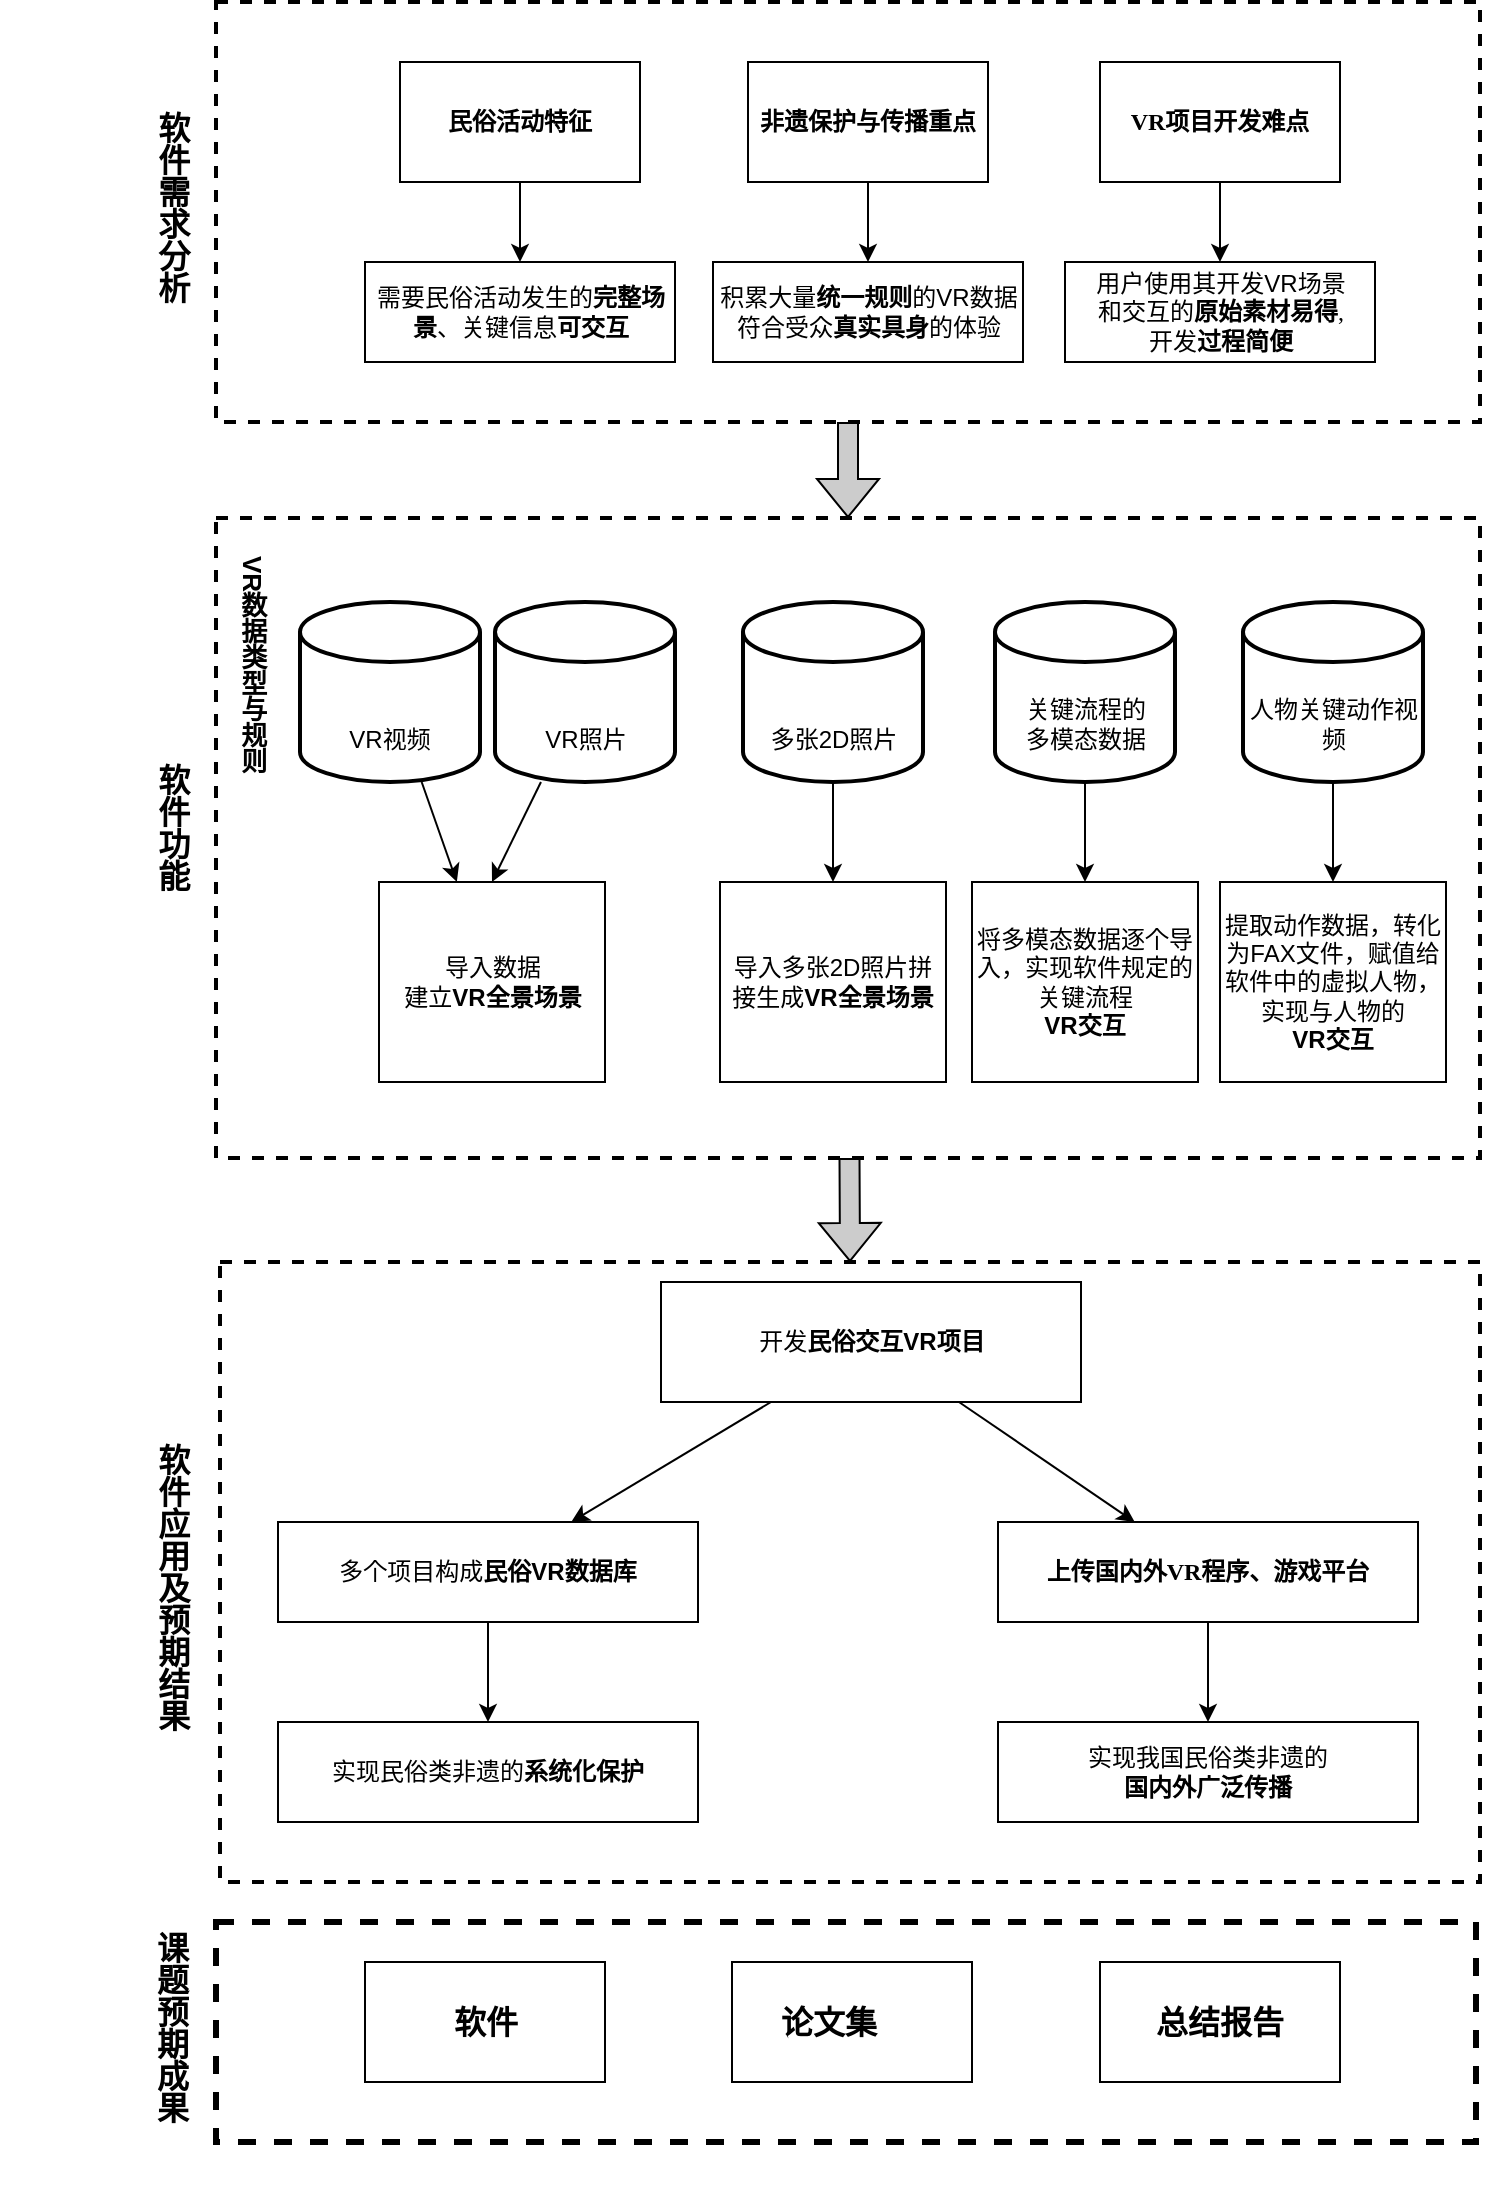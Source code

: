 <mxfile version="24.2.5" type="github">
  <diagram name="第 1 页" id="BCKMfQlJzn4PIQiLTIYb">
    <mxGraphModel dx="525" dy="287" grid="1" gridSize="10" guides="1" tooltips="1" connect="1" arrows="1" fold="1" page="1" pageScale="1" pageWidth="827" pageHeight="1169" math="0" shadow="0">
      <root>
        <mxCell id="0" />
        <mxCell id="1" parent="0" />
        <mxCell id="slsSjF4ftb8z7jjaeHYQ-51" value="" style="rounded=0;whiteSpace=wrap;html=1;fillColor=none;dashed=1;strokeWidth=2;movable=1;resizable=1;rotatable=1;deletable=1;editable=1;locked=0;connectable=1;container=0;" parent="1" vertex="1">
          <mxGeometry x="148" y="338" width="632" height="320" as="geometry" />
        </mxCell>
        <mxCell id="slsSjF4ftb8z7jjaeHYQ-87" value="" style="rounded=0;whiteSpace=wrap;html=1;fillColor=none;dashed=1;strokeWidth=3;" parent="1" vertex="1">
          <mxGeometry x="148" y="1040" width="630" height="110" as="geometry" />
        </mxCell>
        <mxCell id="slsSjF4ftb8z7jjaeHYQ-50" value="" style="rounded=0;whiteSpace=wrap;html=1;fillColor=none;dashed=1;strokeWidth=2;" parent="1" vertex="1">
          <mxGeometry x="148" y="80" width="632" height="210" as="geometry" />
        </mxCell>
        <mxCell id="slsSjF4ftb8z7jjaeHYQ-44" style="edgeStyle=none;rounded=0;orthogonalLoop=1;jettySize=auto;html=1;entryX=0.5;entryY=0;entryDx=0;entryDy=0;" parent="1" source="slsSjF4ftb8z7jjaeHYQ-3" target="slsSjF4ftb8z7jjaeHYQ-5" edge="1">
          <mxGeometry relative="1" as="geometry" />
        </mxCell>
        <mxCell id="slsSjF4ftb8z7jjaeHYQ-3" value="&lt;p class=&quot;MsoNormal&quot;&gt;&lt;b&gt;&lt;span style=&quot;font-family:宋体;mso-ascii-font-family:Calibri;&lt;br/&gt;mso-ascii-theme-font:minor-latin;mso-fareast-theme-font:minor-fareast;&lt;br/&gt;mso-hansi-font-family:Calibri;mso-hansi-theme-font:minor-latin&quot;&gt;民俗活动特征&lt;/span&gt;&lt;span lang=&quot;EN-US&quot;&gt;&lt;/span&gt;&lt;/b&gt;&lt;/p&gt;" style="rounded=0;whiteSpace=wrap;html=1;" parent="1" vertex="1">
          <mxGeometry x="240" y="110" width="120" height="60" as="geometry" />
        </mxCell>
        <mxCell id="slsSjF4ftb8z7jjaeHYQ-5" value="&lt;p class=&quot;MsoNormal&quot;&gt;&lt;span style=&quot;font-family: 宋体;&quot;&gt;需要民俗活动发生的&lt;b&gt;完整场景&lt;/b&gt;、关键信息&lt;b&gt;可交互&lt;/b&gt;&lt;/span&gt;&lt;b&gt;&lt;span lang=&quot;EN-US&quot;&gt;&lt;/span&gt;&lt;/b&gt;&lt;/p&gt;" style="rounded=0;whiteSpace=wrap;html=1;" parent="1" vertex="1">
          <mxGeometry x="222.5" y="210" width="155" height="50" as="geometry" />
        </mxCell>
        <mxCell id="slsSjF4ftb8z7jjaeHYQ-47" value="" style="edgeStyle=none;rounded=0;orthogonalLoop=1;jettySize=auto;html=1;" parent="1" source="slsSjF4ftb8z7jjaeHYQ-14" target="slsSjF4ftb8z7jjaeHYQ-15" edge="1">
          <mxGeometry relative="1" as="geometry" />
        </mxCell>
        <mxCell id="slsSjF4ftb8z7jjaeHYQ-14" value="&lt;p class=&quot;MsoNormal&quot;&gt;&lt;b&gt;&lt;span style=&quot;font-family:宋体;mso-ascii-font-family:Calibri;&lt;br/&gt;mso-ascii-theme-font:minor-latin;mso-fareast-theme-font:minor-fareast;&lt;br/&gt;mso-hansi-font-family:Calibri;mso-hansi-theme-font:minor-latin&quot;&gt;非遗保护与传播重点&lt;/span&gt;&lt;span lang=&quot;EN-US&quot;&gt;&lt;/span&gt;&lt;/b&gt;&lt;/p&gt;" style="rounded=0;whiteSpace=wrap;html=1;" parent="1" vertex="1">
          <mxGeometry x="414" y="110" width="120" height="60" as="geometry" />
        </mxCell>
        <mxCell id="slsSjF4ftb8z7jjaeHYQ-15" value="&lt;p class=&quot;MsoNormal&quot;&gt;&lt;span style=&quot;font-family: 宋体;&quot;&gt;积累大量&lt;b&gt;统一规则&lt;/b&gt;的&lt;/span&gt;&lt;span style=&quot;&quot; lang=&quot;EN-US&quot;&gt;VR&lt;/span&gt;&lt;span style=&quot;font-family: 宋体;&quot;&gt;数据&lt;/span&gt;&lt;span style=&quot;font-family: 宋体; background-color: initial;&quot;&gt;符合受众&lt;/span&gt;&lt;b style=&quot;font-family: 宋体; background-color: initial;&quot;&gt;真实具身&lt;/b&gt;&lt;span style=&quot;font-family: 宋体; background-color: initial;&quot;&gt;的体验&lt;/span&gt;&lt;/p&gt;&lt;p class=&quot;MsoNormal&quot;&gt;&lt;b&gt;&lt;span lang=&quot;EN-US&quot;&gt;&lt;/span&gt;&lt;/b&gt;&lt;/p&gt;" style="rounded=0;whiteSpace=wrap;html=1;" parent="1" vertex="1">
          <mxGeometry x="396.5" y="210" width="155" height="50" as="geometry" />
        </mxCell>
        <mxCell id="slsSjF4ftb8z7jjaeHYQ-46" style="edgeStyle=none;rounded=0;orthogonalLoop=1;jettySize=auto;html=1;entryX=0.5;entryY=0;entryDx=0;entryDy=0;" parent="1" target="slsSjF4ftb8z7jjaeHYQ-18" edge="1">
          <mxGeometry relative="1" as="geometry">
            <mxPoint x="650" y="170" as="sourcePoint" />
          </mxGeometry>
        </mxCell>
        <mxCell id="slsSjF4ftb8z7jjaeHYQ-18" value="&lt;p class=&quot;MsoNormal&quot;&gt;&lt;span style=&quot;font-family: 宋体;&quot;&gt;用户使用其开发&lt;/span&gt;&lt;span style=&quot;&quot; lang=&quot;EN-US&quot;&gt;VR&lt;/span&gt;&lt;span style=&quot;font-family: 宋体;&quot;&gt;场景&lt;br&gt;和交互的&lt;b&gt;原始素材易得&lt;/b&gt;,&lt;br&gt;开发&lt;b&gt;过程简便&lt;/b&gt;&lt;/span&gt;&lt;/p&gt;" style="rounded=0;whiteSpace=wrap;html=1;" parent="1" vertex="1">
          <mxGeometry x="572.5" y="210" width="155" height="50" as="geometry" />
        </mxCell>
        <mxCell id="slsSjF4ftb8z7jjaeHYQ-53" style="edgeStyle=none;rounded=0;orthogonalLoop=1;jettySize=auto;html=1;entryX=0.5;entryY=0;entryDx=0;entryDy=0;shape=flexArrow;fillColor=#CCCCCC;" parent="1" source="slsSjF4ftb8z7jjaeHYQ-50" target="slsSjF4ftb8z7jjaeHYQ-51" edge="1">
          <mxGeometry relative="1" as="geometry" />
        </mxCell>
        <mxCell id="slsSjF4ftb8z7jjaeHYQ-59" style="edgeStyle=none;rounded=0;orthogonalLoop=1;jettySize=auto;html=1;entryX=0.5;entryY=0;entryDx=0;entryDy=0;shape=flexArrow;fillColor=#CCCCCC;" parent="1" source="slsSjF4ftb8z7jjaeHYQ-51" target="slsSjF4ftb8z7jjaeHYQ-56" edge="1">
          <mxGeometry relative="1" as="geometry" />
        </mxCell>
        <mxCell id="slsSjF4ftb8z7jjaeHYQ-58" value="" style="group" parent="1" vertex="1" connectable="0">
          <mxGeometry x="150" y="710" width="630" height="310" as="geometry" />
        </mxCell>
        <mxCell id="slsSjF4ftb8z7jjaeHYQ-56" value="" style="rounded=0;whiteSpace=wrap;html=1;fillColor=none;dashed=1;strokeWidth=2;" parent="slsSjF4ftb8z7jjaeHYQ-58" vertex="1">
          <mxGeometry width="630" height="310" as="geometry" />
        </mxCell>
        <mxCell id="slsSjF4ftb8z7jjaeHYQ-40" style="edgeStyle=none;rounded=0;orthogonalLoop=1;jettySize=auto;html=1;" parent="slsSjF4ftb8z7jjaeHYQ-58" source="slsSjF4ftb8z7jjaeHYQ-35" target="slsSjF4ftb8z7jjaeHYQ-36" edge="1">
          <mxGeometry relative="1" as="geometry" />
        </mxCell>
        <mxCell id="slsSjF4ftb8z7jjaeHYQ-41" style="edgeStyle=none;rounded=0;orthogonalLoop=1;jettySize=auto;html=1;" parent="slsSjF4ftb8z7jjaeHYQ-58" source="slsSjF4ftb8z7jjaeHYQ-35" target="slsSjF4ftb8z7jjaeHYQ-37" edge="1">
          <mxGeometry relative="1" as="geometry" />
        </mxCell>
        <mxCell id="slsSjF4ftb8z7jjaeHYQ-35" value="&lt;p class=&quot;MsoNormal&quot;&gt;&lt;span style=&quot;font-family:宋体;mso-ascii-font-family:Calibri;&lt;br/&gt;mso-ascii-theme-font:minor-latin;mso-fareast-theme-font:minor-fareast;&lt;br/&gt;mso-hansi-font-family:Calibri;mso-hansi-theme-font:minor-latin&quot;&gt;开发&lt;b&gt;民俗交互&lt;/b&gt;&lt;/span&gt;&lt;b&gt;&lt;span lang=&quot;EN-US&quot;&gt;VR&lt;/span&gt;&lt;/b&gt;&lt;b&gt;&lt;span style=&quot;font-family:宋体;mso-ascii-font-family:&lt;br/&gt;Calibri;mso-ascii-theme-font:minor-latin;mso-fareast-theme-font:minor-fareast;&lt;br/&gt;mso-hansi-font-family:Calibri;mso-hansi-theme-font:minor-latin&quot;&gt;项目&lt;/span&gt;&lt;/b&gt;&lt;span lang=&quot;EN-US&quot;&gt;&lt;/span&gt;&lt;/p&gt;" style="whiteSpace=wrap;html=1;" parent="slsSjF4ftb8z7jjaeHYQ-58" vertex="1">
          <mxGeometry x="220.5" y="10" width="210" height="60" as="geometry" />
        </mxCell>
        <mxCell id="slsSjF4ftb8z7jjaeHYQ-42" style="edgeStyle=none;rounded=0;orthogonalLoop=1;jettySize=auto;html=1;entryX=0.5;entryY=0;entryDx=0;entryDy=0;" parent="slsSjF4ftb8z7jjaeHYQ-58" source="slsSjF4ftb8z7jjaeHYQ-36" target="slsSjF4ftb8z7jjaeHYQ-38" edge="1">
          <mxGeometry relative="1" as="geometry" />
        </mxCell>
        <mxCell id="slsSjF4ftb8z7jjaeHYQ-36" value="&lt;p class=&quot;MsoNormal&quot;&gt;&lt;span style=&quot;font-family:宋体;mso-ascii-font-family:Calibri;&lt;br/&gt;mso-ascii-theme-font:minor-latin;mso-fareast-theme-font:minor-fareast;&lt;br/&gt;mso-hansi-font-family:Calibri;mso-hansi-theme-font:minor-latin&quot;&gt;多个项目构成&lt;b&gt;民俗&lt;/b&gt;&lt;/span&gt;&lt;b&gt;&lt;span lang=&quot;EN-US&quot;&gt;VR&lt;/span&gt;&lt;/b&gt;&lt;b&gt;&lt;span style=&quot;font-family:宋体;mso-ascii-font-family:&lt;br/&gt;Calibri;mso-ascii-theme-font:minor-latin;mso-fareast-theme-font:minor-fareast;&lt;br/&gt;mso-hansi-font-family:Calibri;mso-hansi-theme-font:minor-latin&quot;&gt;数据库&lt;/span&gt;&lt;/b&gt;&lt;span lang=&quot;EN-US&quot;&gt;&lt;/span&gt;&lt;/p&gt;" style="whiteSpace=wrap;html=1;" parent="slsSjF4ftb8z7jjaeHYQ-58" vertex="1">
          <mxGeometry x="29" y="130" width="210" height="50" as="geometry" />
        </mxCell>
        <mxCell id="slsSjF4ftb8z7jjaeHYQ-43" style="edgeStyle=none;rounded=0;orthogonalLoop=1;jettySize=auto;html=1;entryX=0.5;entryY=0;entryDx=0;entryDy=0;" parent="slsSjF4ftb8z7jjaeHYQ-58" source="slsSjF4ftb8z7jjaeHYQ-37" target="slsSjF4ftb8z7jjaeHYQ-39" edge="1">
          <mxGeometry relative="1" as="geometry" />
        </mxCell>
        <mxCell id="slsSjF4ftb8z7jjaeHYQ-37" value="&lt;p class=&quot;MsoNormal&quot;&gt;&lt;b&gt;&lt;span style=&quot;font-family:宋体;mso-ascii-font-family:Calibri;&lt;br/&gt;mso-ascii-theme-font:minor-latin;mso-fareast-theme-font:minor-fareast;&lt;br/&gt;mso-hansi-font-family:Calibri;mso-hansi-theme-font:minor-latin&quot;&gt;上传国内外&lt;/span&gt;&lt;/b&gt;&lt;b&gt;&lt;span style=&quot;font-family: &amp;quot;Times New Roman&amp;quot;, serif;&quot; lang=&quot;EN-US&quot;&gt;VR&lt;/span&gt;&lt;/b&gt;&lt;b&gt;&lt;span style=&quot;font-family: 宋体;&quot;&gt;程序、游戏平台&lt;/span&gt;&lt;/b&gt;&lt;span lang=&quot;EN-US&quot;&gt;&lt;/span&gt;&lt;/p&gt;" style="whiteSpace=wrap;html=1;" parent="slsSjF4ftb8z7jjaeHYQ-58" vertex="1">
          <mxGeometry x="389" y="130" width="210" height="50" as="geometry" />
        </mxCell>
        <mxCell id="slsSjF4ftb8z7jjaeHYQ-38" value="&lt;p class=&quot;MsoNormal&quot;&gt;&lt;span style=&quot;font-family:宋体;mso-ascii-font-family:Calibri;&lt;br/&gt;mso-ascii-theme-font:minor-latin;mso-fareast-theme-font:minor-fareast;&lt;br/&gt;mso-hansi-font-family:Calibri;mso-hansi-theme-font:minor-latin&quot;&gt;实现民俗类非遗的&lt;b&gt;系统化保护&lt;/b&gt;&lt;/span&gt;&lt;span lang=&quot;EN-US&quot;&gt;&lt;/span&gt;&lt;/p&gt;" style="whiteSpace=wrap;html=1;" parent="slsSjF4ftb8z7jjaeHYQ-58" vertex="1">
          <mxGeometry x="29" y="230" width="210" height="50" as="geometry" />
        </mxCell>
        <mxCell id="slsSjF4ftb8z7jjaeHYQ-39" value="&lt;p class=&quot;MsoNormal&quot;&gt;&lt;span style=&quot;font-family: 宋体;&quot;&gt;实现我国民俗类非遗的&lt;br&gt;&lt;b&gt;国内外广泛传播&lt;/b&gt;&lt;/span&gt;&lt;span lang=&quot;EN-US&quot;&gt;&lt;/span&gt;&lt;/p&gt;" style="whiteSpace=wrap;html=1;" parent="slsSjF4ftb8z7jjaeHYQ-58" vertex="1">
          <mxGeometry x="389" y="230" width="210" height="50" as="geometry" />
        </mxCell>
        <mxCell id="slsSjF4ftb8z7jjaeHYQ-68" value="&lt;p class=&quot;MsoNormal&quot;&gt;&lt;b&gt;&lt;span style=&quot;font-size:12.0pt;mso-bidi-font-size:16.0pt;&lt;br/&gt;font-family:宋体;mso-ascii-font-family:Calibri;mso-ascii-theme-font:minor-latin;&lt;br/&gt;mso-fareast-theme-font:minor-fareast;mso-hansi-font-family:Calibri;mso-hansi-theme-font:&lt;br/&gt;minor-latin&quot;&gt;软件需求分析&lt;/span&gt;&lt;/b&gt;&lt;/p&gt;" style="text;html=1;align=center;verticalAlign=middle;resizable=0;points=[];autosize=1;strokeColor=none;fillColor=none;textDirection=vertical-lr;" parent="1" vertex="1">
          <mxGeometry x="65" y="180" width="120" height="60" as="geometry" />
        </mxCell>
        <mxCell id="slsSjF4ftb8z7jjaeHYQ-69" value="&lt;p class=&quot;MsoNormal&quot;&gt;&lt;b&gt;&lt;span style=&quot;font-size:12.0pt;mso-bidi-font-size:16.0pt;&lt;br/&gt;font-family:宋体;mso-ascii-font-family:Calibri;mso-ascii-theme-font:minor-latin;&lt;br/&gt;mso-fareast-theme-font:minor-fareast;mso-hansi-font-family:Calibri;mso-hansi-theme-font:&lt;br/&gt;minor-latin&quot;&gt;软件应用及预期结果&lt;/span&gt;&lt;/b&gt;&lt;b&gt;&lt;span style=&quot;font-size:12.0pt;&lt;br/&gt;mso-bidi-font-size:16.0pt&quot; lang=&quot;EN-US&quot;&gt;&lt;/span&gt;&lt;/b&gt;&lt;/p&gt;" style="text;html=1;align=center;verticalAlign=middle;resizable=0;points=[];autosize=1;strokeColor=none;fillColor=none;textDirection=vertical-lr;" parent="1" vertex="1">
          <mxGeometry x="40" y="870" width="170" height="60" as="geometry" />
        </mxCell>
        <mxCell id="slsSjF4ftb8z7jjaeHYQ-66" value="&lt;p class=&quot;MsoNormal&quot;&gt;&lt;b&gt;&lt;span style=&quot;font-size:12.0pt;mso-bidi-font-size:16.0pt;&lt;br/&gt;font-family:宋体;mso-ascii-font-family:Calibri;mso-ascii-theme-font:minor-latin;&lt;br/&gt;mso-fareast-theme-font:minor-fareast;mso-hansi-font-family:Calibri;mso-hansi-theme-font:&lt;br/&gt;minor-latin&quot;&gt;软件功能&lt;/span&gt;&lt;/b&gt;&lt;b&gt;&lt;span style=&quot;font-size:12.0pt;&lt;br/&gt;mso-bidi-font-size:16.0pt&quot; lang=&quot;EN-US&quot;&gt;&lt;/span&gt;&lt;/b&gt;&lt;/p&gt;" style="text;html=1;align=center;verticalAlign=middle;resizable=0;points=[];autosize=1;strokeColor=none;fillColor=none;textDirection=vertical-lr;" parent="1" vertex="1">
          <mxGeometry x="80" y="490" width="90" height="60" as="geometry" />
        </mxCell>
        <mxCell id="slsSjF4ftb8z7jjaeHYQ-71" value="&lt;font style=&quot;font-size: 16px;&quot;&gt;&lt;b&gt;软件&lt;/b&gt;&lt;/font&gt;" style="whiteSpace=wrap;html=1;" parent="1" vertex="1">
          <mxGeometry x="222.5" y="1060" width="120" height="60" as="geometry" />
        </mxCell>
        <mxCell id="slsSjF4ftb8z7jjaeHYQ-74" value="&lt;font style=&quot;font-size: 16px;&quot;&gt;&lt;b&gt;总结报告&lt;/b&gt;&lt;/font&gt;" style="whiteSpace=wrap;html=1;" parent="1" vertex="1">
          <mxGeometry x="590" y="1060" width="120" height="60" as="geometry" />
        </mxCell>
        <mxCell id="slsSjF4ftb8z7jjaeHYQ-75" value="&lt;font style=&quot;font-size: 16px;&quot;&gt;&lt;b&gt;论文集&lt;span style=&quot;white-space: pre;&quot;&gt;&#x9;&lt;/span&gt;&lt;/b&gt;&lt;/font&gt;" style="whiteSpace=wrap;html=1;" parent="1" vertex="1">
          <mxGeometry x="406" y="1060" width="120" height="60" as="geometry" />
        </mxCell>
        <mxCell id="slsSjF4ftb8z7jjaeHYQ-88" value="&lt;p class=&quot;MsoNormal&quot;&gt;&lt;b&gt;&lt;span style=&quot;font-size:12.0pt;mso-bidi-font-size:16.0pt;&lt;br/&gt;font-family:宋体;mso-ascii-font-family:Calibri;mso-ascii-theme-font:minor-latin;&lt;br/&gt;mso-fareast-theme-font:minor-fareast;mso-hansi-font-family:Calibri;mso-hansi-theme-font:&lt;br/&gt;minor-latin&quot;&gt;课题预期成果&lt;/span&gt;&lt;/b&gt;&lt;/p&gt;&lt;p class=&quot;MsoNormal&quot;&gt;&lt;b&gt;&lt;span style=&quot;font-size:12.0pt;mso-bidi-font-size:16.0pt;&lt;br/&gt;font-family:宋体;mso-ascii-font-family:Calibri;mso-ascii-theme-font:minor-latin;&lt;br/&gt;mso-fareast-theme-font:minor-fareast;mso-hansi-font-family:Calibri;mso-hansi-theme-font:&lt;br/&gt;minor-latin&quot;&gt;&lt;br&gt;&lt;/span&gt;&lt;/b&gt;&lt;/p&gt;" style="text;html=1;align=center;verticalAlign=middle;resizable=0;points=[];autosize=1;strokeColor=none;fillColor=none;textDirection=vertical-lr;" parent="1" vertex="1">
          <mxGeometry x="80" y="1090" width="120" height="90" as="geometry" />
        </mxCell>
        <mxCell id="slsSjF4ftb8z7jjaeHYQ-62" value="" style="group" parent="1" vertex="1" connectable="0">
          <mxGeometry x="526" y="380" width="113" height="240" as="geometry" />
        </mxCell>
        <mxCell id="slsSjF4ftb8z7jjaeHYQ-48" style="edgeStyle=none;rounded=0;orthogonalLoop=1;jettySize=auto;html=1;entryX=0.5;entryY=0;entryDx=0;entryDy=0;movable=1;resizable=1;rotatable=1;deletable=1;editable=1;locked=0;connectable=1;" parent="slsSjF4ftb8z7jjaeHYQ-62" source="slsSjF4ftb8z7jjaeHYQ-22" target="slsSjF4ftb8z7jjaeHYQ-25" edge="1">
          <mxGeometry relative="1" as="geometry" />
        </mxCell>
        <mxCell id="slsSjF4ftb8z7jjaeHYQ-22" value="&lt;p class=&quot;MsoNormal&quot;&gt;&lt;span style=&quot;font-family:宋体;mso-ascii-font-family:Calibri;&lt;br/&gt;mso-ascii-theme-font:minor-latin;mso-fareast-theme-font:minor-fareast;&lt;br/&gt;mso-hansi-font-family:Calibri;mso-hansi-theme-font:minor-latin&quot;&gt;关键流程的&lt;br&gt;多模态数据&lt;/span&gt;&lt;span lang=&quot;EN-US&quot;&gt;&lt;/span&gt;&lt;/p&gt;&lt;p class=&quot;MsoNormal&quot;&gt;&lt;span lang=&quot;EN-US&quot;&gt;&lt;/span&gt;&lt;/p&gt;" style="strokeWidth=2;html=1;shape=mxgraph.flowchart.database;whiteSpace=wrap;verticalAlign=bottom;movable=1;resizable=1;rotatable=1;deletable=1;editable=1;locked=0;connectable=1;" parent="slsSjF4ftb8z7jjaeHYQ-62" vertex="1">
          <mxGeometry x="11.5" width="90" height="90" as="geometry" />
        </mxCell>
        <mxCell id="slsSjF4ftb8z7jjaeHYQ-25" value="&lt;p class=&quot;MsoNormal&quot;&gt;&lt;/p&gt;&lt;div style=&quot;&quot;&gt;&lt;span style=&quot;font-family: 宋体; background-color: initial;&quot;&gt;将多模态数据逐个导入，实现软件规定的关键流程&lt;/span&gt;&lt;/div&gt;&lt;div style=&quot;&quot;&gt;&lt;b style=&quot;background-color: initial;&quot;&gt;&lt;span lang=&quot;EN-US&quot;&gt;VR&lt;/span&gt;&lt;/b&gt;&lt;b style=&quot;background-color: initial;&quot;&gt;&lt;span style=&quot;font-family:宋体;mso-ascii-font-family:&lt;br/&gt;Calibri;mso-ascii-theme-font:minor-latin;mso-fareast-theme-font:minor-fareast;&lt;br/&gt;mso-hansi-font-family:Calibri;mso-hansi-theme-font:minor-latin&quot;&gt;交互&lt;/span&gt;&lt;/b&gt;&lt;/div&gt;&lt;p&gt;&lt;/p&gt;&lt;p class=&quot;MsoNormal&quot;&gt;&lt;span lang=&quot;EN-US&quot;&gt;&lt;/span&gt;&lt;/p&gt;" style="rounded=0;whiteSpace=wrap;html=1;movable=1;resizable=1;rotatable=1;deletable=1;editable=1;locked=0;connectable=1;" parent="slsSjF4ftb8z7jjaeHYQ-62" vertex="1">
          <mxGeometry y="140" width="113" height="100" as="geometry" />
        </mxCell>
        <mxCell id="slsSjF4ftb8z7jjaeHYQ-103" value="" style="group" parent="1" vertex="1" connectable="0">
          <mxGeometry x="650" y="380" width="132" height="280" as="geometry" />
        </mxCell>
        <mxCell id="slsSjF4ftb8z7jjaeHYQ-33" style="edgeStyle=none;rounded=0;orthogonalLoop=1;jettySize=auto;html=1;entryX=0.5;entryY=0;entryDx=0;entryDy=0;movable=1;resizable=1;rotatable=1;deletable=1;editable=1;locked=0;connectable=1;" parent="slsSjF4ftb8z7jjaeHYQ-103" source="slsSjF4ftb8z7jjaeHYQ-21" target="slsSjF4ftb8z7jjaeHYQ-27" edge="1">
          <mxGeometry relative="1" as="geometry" />
        </mxCell>
        <mxCell id="slsSjF4ftb8z7jjaeHYQ-21" value="&lt;p class=&quot;MsoNormal&quot;&gt;&lt;span style=&quot;font-family:宋体;mso-ascii-font-family:Calibri;&lt;br/&gt;mso-ascii-theme-font:minor-latin;mso-fareast-theme-font:minor-fareast;&lt;br/&gt;mso-hansi-font-family:Calibri;mso-hansi-theme-font:minor-latin&quot;&gt;人物关键&lt;/span&gt;&lt;span style=&quot;font-family: 宋体; background-color: initial;&quot;&gt;动作视频&lt;/span&gt;&lt;/p&gt;&lt;p class=&quot;MsoNormal&quot;&gt;&lt;span lang=&quot;EN-US&quot;&gt;&lt;/span&gt;&lt;/p&gt;&lt;p class=&quot;MsoNormal&quot;&gt;&lt;span lang=&quot;EN-US&quot;&gt;&lt;/span&gt;&lt;/p&gt;" style="strokeWidth=2;html=1;shape=mxgraph.flowchart.database;whiteSpace=wrap;verticalAlign=bottom;movable=1;resizable=1;rotatable=1;deletable=1;editable=1;locked=0;connectable=1;" parent="slsSjF4ftb8z7jjaeHYQ-103" vertex="1">
          <mxGeometry x="11.5" width="90" height="90" as="geometry" />
        </mxCell>
        <mxCell id="slsSjF4ftb8z7jjaeHYQ-27" value="&lt;p class=&quot;MsoNormal&quot;&gt;&lt;/p&gt;&lt;div style=&quot;&quot;&gt;&lt;span style=&quot;background-color: initial; font-family: 宋体;&quot;&gt;提取动作数据，转化为&lt;/span&gt;&lt;span style=&quot;background-color: initial;&quot; lang=&quot;EN-US&quot;&gt;FAX&lt;/span&gt;&lt;font style=&quot;background-color: initial;&quot; face=&quot;宋体&quot;&gt;文件，赋值给软件中的虚拟人物，实现与人物的&lt;/font&gt;&lt;/div&gt;&lt;b style=&quot;background-color: initial;&quot;&gt;&lt;div style=&quot;&quot;&gt;&lt;b style=&quot;background-color: initial;&quot;&gt;&lt;span lang=&quot;EN-US&quot;&gt;VR&lt;/span&gt;&lt;/b&gt;&lt;b style=&quot;background-color: initial;&quot;&gt;&lt;span style=&quot;font-family:宋体;mso-ascii-font-family:&lt;br/&gt;Calibri;mso-ascii-theme-font:minor-latin;mso-fareast-theme-font:minor-fareast;&lt;br/&gt;mso-hansi-font-family:Calibri;mso-hansi-theme-font:minor-latin&quot;&gt;交互&lt;/span&gt;&lt;/b&gt;&lt;/div&gt;&lt;/b&gt;&lt;p&gt;&lt;/p&gt;&lt;p class=&quot;MsoNormal&quot;&gt;&lt;span lang=&quot;EN-US&quot;&gt;&lt;/span&gt;&lt;/p&gt;" style="rounded=0;whiteSpace=wrap;html=1;movable=1;resizable=1;rotatable=1;deletable=1;editable=1;locked=0;connectable=1;" parent="slsSjF4ftb8z7jjaeHYQ-103" vertex="1">
          <mxGeometry y="140" width="113" height="100" as="geometry" />
        </mxCell>
        <mxCell id="slsSjF4ftb8z7jjaeHYQ-63" value="" style="group" parent="slsSjF4ftb8z7jjaeHYQ-103" vertex="1" connectable="0">
          <mxGeometry x="-250" width="172" height="280" as="geometry" />
        </mxCell>
        <mxCell id="slsSjF4ftb8z7jjaeHYQ-49" style="edgeStyle=none;rounded=0;orthogonalLoop=1;jettySize=auto;html=1;entryX=0.5;entryY=0;entryDx=0;entryDy=0;" parent="slsSjF4ftb8z7jjaeHYQ-63" source="slsSjF4ftb8z7jjaeHYQ-23" target="slsSjF4ftb8z7jjaeHYQ-26" edge="1">
          <mxGeometry relative="1" as="geometry" />
        </mxCell>
        <mxCell id="slsSjF4ftb8z7jjaeHYQ-23" value="多张2D照片&lt;p class=&quot;MsoNormal&quot;&gt;&lt;span lang=&quot;EN-US&quot;&gt;&lt;/span&gt;&lt;/p&gt;" style="strokeWidth=2;html=1;shape=mxgraph.flowchart.database;whiteSpace=wrap;verticalAlign=bottom;" parent="slsSjF4ftb8z7jjaeHYQ-63" vertex="1">
          <mxGeometry x="11.5" width="90" height="90" as="geometry" />
        </mxCell>
        <mxCell id="slsSjF4ftb8z7jjaeHYQ-26" value="&lt;p class=&quot;MsoNormal&quot;&gt;&lt;span style=&quot;font-family:宋体;mso-ascii-font-family:Calibri;&lt;br/&gt;mso-ascii-theme-font:minor-latin;mso-fareast-theme-font:minor-fareast;&lt;br/&gt;mso-hansi-font-family:Calibri;mso-hansi-theme-font:minor-latin&quot;&gt;导入多张&lt;/span&gt;&lt;span lang=&quot;EN-US&quot;&gt;2D&lt;/span&gt;&lt;span style=&quot;font-family:宋体;mso-ascii-font-family:Calibri;&lt;br/&gt;mso-ascii-theme-font:minor-latin;mso-fareast-theme-font:minor-fareast;&lt;br/&gt;mso-hansi-font-family:Calibri;mso-hansi-theme-font:minor-latin&quot;&gt;照片拼接生成&lt;/span&gt;&lt;b&gt;&lt;span lang=&quot;EN-US&quot;&gt;VR&lt;/span&gt;&lt;/b&gt;&lt;b&gt;&lt;span style=&quot;font-family:宋体;mso-ascii-font-family:&lt;br/&gt;Calibri;mso-ascii-theme-font:minor-latin;mso-fareast-theme-font:minor-fareast;&lt;br/&gt;mso-hansi-font-family:Calibri;mso-hansi-theme-font:minor-latin&quot;&gt;全景场景&lt;/span&gt;&lt;/b&gt;&lt;span lang=&quot;EN-US&quot;&gt;&lt;/span&gt;&lt;/p&gt;" style="rounded=0;whiteSpace=wrap;html=1;" parent="slsSjF4ftb8z7jjaeHYQ-63" vertex="1">
          <mxGeometry y="140" width="113" height="100" as="geometry" />
        </mxCell>
        <mxCell id="slsSjF4ftb8z7jjaeHYQ-65" value="&lt;p style=&quot;font-size: 13px; line-height: 140%;&quot; class=&quot;MsoNormal&quot;&gt;&lt;b&gt;&lt;span lang=&quot;EN-US&quot;&gt;VR&lt;/span&gt;&lt;/b&gt;&lt;b&gt;&lt;span style=&quot;font-family:&lt;br/&gt;宋体;mso-ascii-font-family:Calibri;mso-ascii-theme-font:minor-latin;mso-fareast-theme-font:&lt;br/&gt;minor-fareast;mso-hansi-font-family:Calibri;mso-hansi-theme-font:minor-latin&quot;&gt;数据类型与规则&lt;/span&gt;&lt;span lang=&quot;EN-US&quot;&gt;&lt;/span&gt;&lt;/b&gt;&lt;/p&gt;" style="text;html=1;align=center;verticalAlign=middle;resizable=0;points=[];autosize=1;strokeColor=none;fillColor=none;textDirection=vertical-lr;" parent="slsSjF4ftb8z7jjaeHYQ-103" vertex="1">
          <mxGeometry x="-550" y="29" width="130" height="60" as="geometry" />
        </mxCell>
        <mxCell id="slsSjF4ftb8z7jjaeHYQ-28" style="rounded=0;orthogonalLoop=1;jettySize=auto;html=1;" parent="1" source="slsSjF4ftb8z7jjaeHYQ-19" target="slsSjF4ftb8z7jjaeHYQ-24" edge="1">
          <mxGeometry relative="1" as="geometry" />
        </mxCell>
        <mxCell id="slsSjF4ftb8z7jjaeHYQ-19" value="&lt;span style=&quot;background-color: initial;&quot; lang=&quot;EN-US&quot;&gt;VR&lt;/span&gt;&lt;span style=&quot;background-color: initial; font-family: 宋体;&quot;&gt;视频&lt;/span&gt;&lt;p class=&quot;MsoNormal&quot;&gt;&lt;span lang=&quot;EN-US&quot;&gt;&lt;/span&gt;&lt;/p&gt;" style="strokeWidth=2;html=1;shape=mxgraph.flowchart.database;whiteSpace=wrap;verticalAlign=bottom;" parent="1" vertex="1">
          <mxGeometry x="190" y="380" width="90" height="90" as="geometry" />
        </mxCell>
        <mxCell id="slsSjF4ftb8z7jjaeHYQ-29" style="rounded=0;orthogonalLoop=1;jettySize=auto;html=1;entryX=0.5;entryY=0;entryDx=0;entryDy=0;" parent="1" source="slsSjF4ftb8z7jjaeHYQ-20" target="slsSjF4ftb8z7jjaeHYQ-24" edge="1">
          <mxGeometry relative="1" as="geometry" />
        </mxCell>
        <mxCell id="slsSjF4ftb8z7jjaeHYQ-20" value="&lt;span style=&quot;background-color: initial;&quot; lang=&quot;EN-US&quot;&gt;VR&lt;font face=&quot;宋体&quot;&gt;照片&lt;/font&gt;&lt;/span&gt;&lt;p class=&quot;MsoNormal&quot;&gt;&lt;span lang=&quot;EN-US&quot;&gt;&lt;/span&gt;&lt;/p&gt;" style="strokeWidth=2;html=1;shape=mxgraph.flowchart.database;whiteSpace=wrap;verticalAlign=bottom;" parent="1" vertex="1">
          <mxGeometry x="287.5" y="380" width="90" height="90" as="geometry" />
        </mxCell>
        <mxCell id="slsSjF4ftb8z7jjaeHYQ-24" value="&lt;p class=&quot;MsoNormal&quot;&gt;&lt;span style=&quot;font-family:宋体;mso-ascii-font-family:Calibri;&lt;br/&gt;mso-ascii-theme-font:minor-latin;mso-fareast-theme-font:minor-fareast;&lt;br/&gt;mso-hansi-font-family:Calibri;mso-hansi-theme-font:minor-latin&quot;&gt;导入数据&lt;br&gt;&lt;/span&gt;&lt;span style=&quot;background-color: initial; font-family: 宋体;&quot;&gt;建立&lt;/span&gt;&lt;b style=&quot;background-color: initial;&quot;&gt;&lt;span lang=&quot;EN-US&quot;&gt;VR&lt;/span&gt;&lt;/b&gt;&lt;b style=&quot;background-color: initial;&quot;&gt;&lt;span style=&quot;font-family:宋体;mso-ascii-font-family:&lt;br/&gt;Calibri;mso-ascii-theme-font:minor-latin;mso-fareast-theme-font:minor-fareast;&lt;br/&gt;mso-hansi-font-family:Calibri;mso-hansi-theme-font:minor-latin&quot;&gt;全景场景&lt;/span&gt;&lt;/b&gt;&lt;/p&gt;" style="rounded=0;whiteSpace=wrap;html=1;" parent="1" vertex="1">
          <mxGeometry x="229.5" y="520" width="113" height="100" as="geometry" />
        </mxCell>
        <mxCell id="tX2gbJ4fBIskgR0wZDwy-6" value="&lt;p class=&quot;MsoNormal&quot;&gt;&lt;b&gt;&lt;span style=&quot;background-color: initial;&quot;&gt;&lt;span style=&quot;&quot; lang=&quot;EN-US&quot;&gt;&lt;font style=&quot;&quot; face=&quot;宋体&quot;&gt;VR&lt;/font&gt;&lt;/span&gt;&lt;/span&gt;&lt;span style=&quot;background-color: initial;&quot;&gt;&lt;font style=&quot;&quot; face=&quot;宋体&quot;&gt;项目开发难点&lt;/font&gt;&lt;/span&gt;&lt;/b&gt;&lt;/p&gt;" style="rounded=0;whiteSpace=wrap;html=1;" vertex="1" parent="1">
          <mxGeometry x="590" y="110" width="120" height="60" as="geometry" />
        </mxCell>
      </root>
    </mxGraphModel>
  </diagram>
</mxfile>
